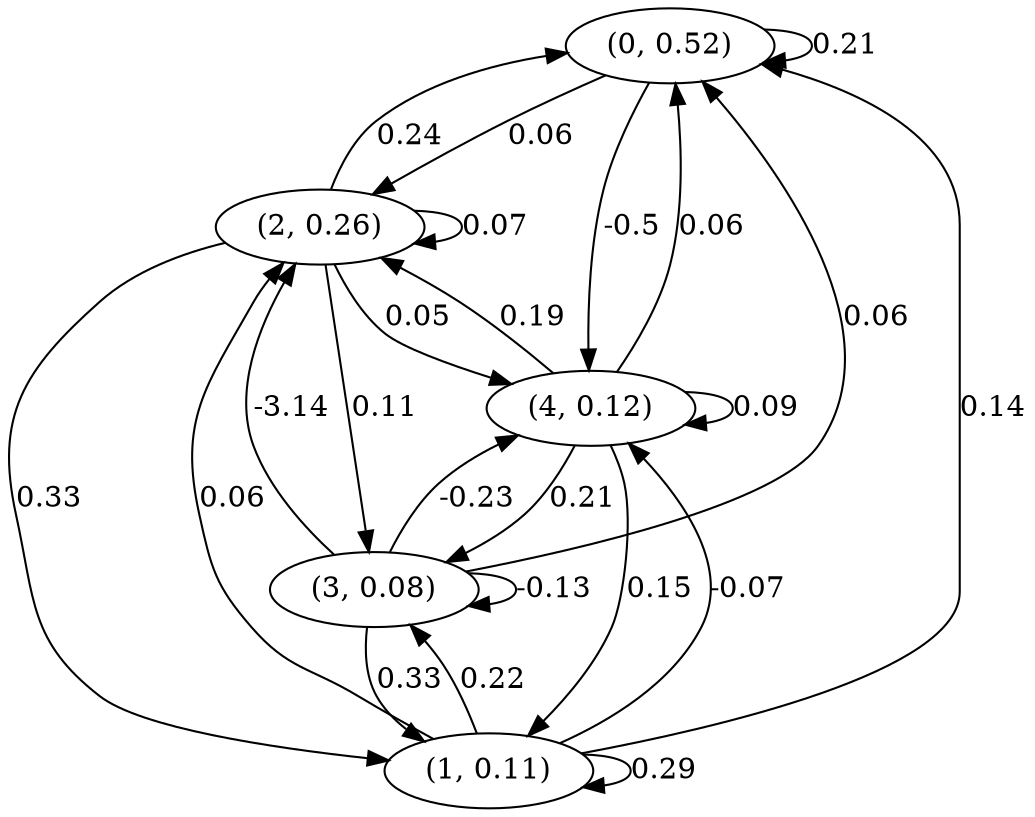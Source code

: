 digraph {
    0 [ label = "(0, 0.52)" ]
    1 [ label = "(1, 0.11)" ]
    2 [ label = "(2, 0.26)" ]
    3 [ label = "(3, 0.08)" ]
    4 [ label = "(4, 0.12)" ]
    0 -> 0 [ label = "0.21" ]
    1 -> 1 [ label = "0.29" ]
    2 -> 2 [ label = "0.07" ]
    3 -> 3 [ label = "-0.13" ]
    4 -> 4 [ label = "0.09" ]
    1 -> 0 [ label = "0.14" ]
    2 -> 0 [ label = "0.24" ]
    3 -> 0 [ label = "0.06" ]
    4 -> 0 [ label = "0.06" ]
    2 -> 1 [ label = "0.33" ]
    3 -> 1 [ label = "0.33" ]
    4 -> 1 [ label = "0.15" ]
    0 -> 2 [ label = "0.06" ]
    1 -> 2 [ label = "0.06" ]
    3 -> 2 [ label = "-3.14" ]
    4 -> 2 [ label = "0.19" ]
    1 -> 3 [ label = "0.22" ]
    2 -> 3 [ label = "0.11" ]
    4 -> 3 [ label = "0.21" ]
    0 -> 4 [ label = "-0.5" ]
    1 -> 4 [ label = "-0.07" ]
    2 -> 4 [ label = "0.05" ]
    3 -> 4 [ label = "-0.23" ]
}


